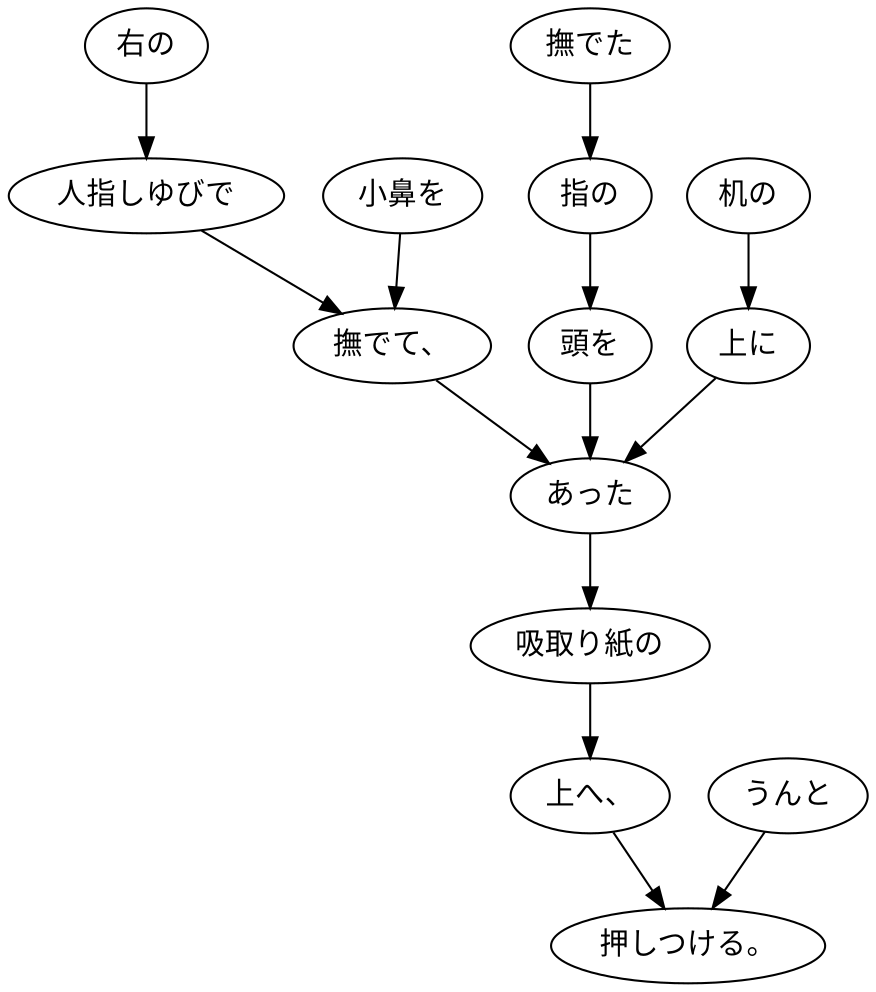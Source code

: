 digraph graph5686 {
	node0 [label="右の"];
	node1 [label="人指しゆびで"];
	node2 [label="小鼻を"];
	node3 [label="撫でて、"];
	node4 [label="撫でた"];
	node5 [label="指の"];
	node6 [label="頭を"];
	node7 [label="机の"];
	node8 [label="上に"];
	node9 [label="あった"];
	node10 [label="吸取り紙の"];
	node11 [label="上へ、"];
	node12 [label="うんと"];
	node13 [label="押しつける。"];
	node0 -> node1;
	node1 -> node3;
	node2 -> node3;
	node3 -> node9;
	node4 -> node5;
	node5 -> node6;
	node6 -> node9;
	node7 -> node8;
	node8 -> node9;
	node9 -> node10;
	node10 -> node11;
	node11 -> node13;
	node12 -> node13;
}
